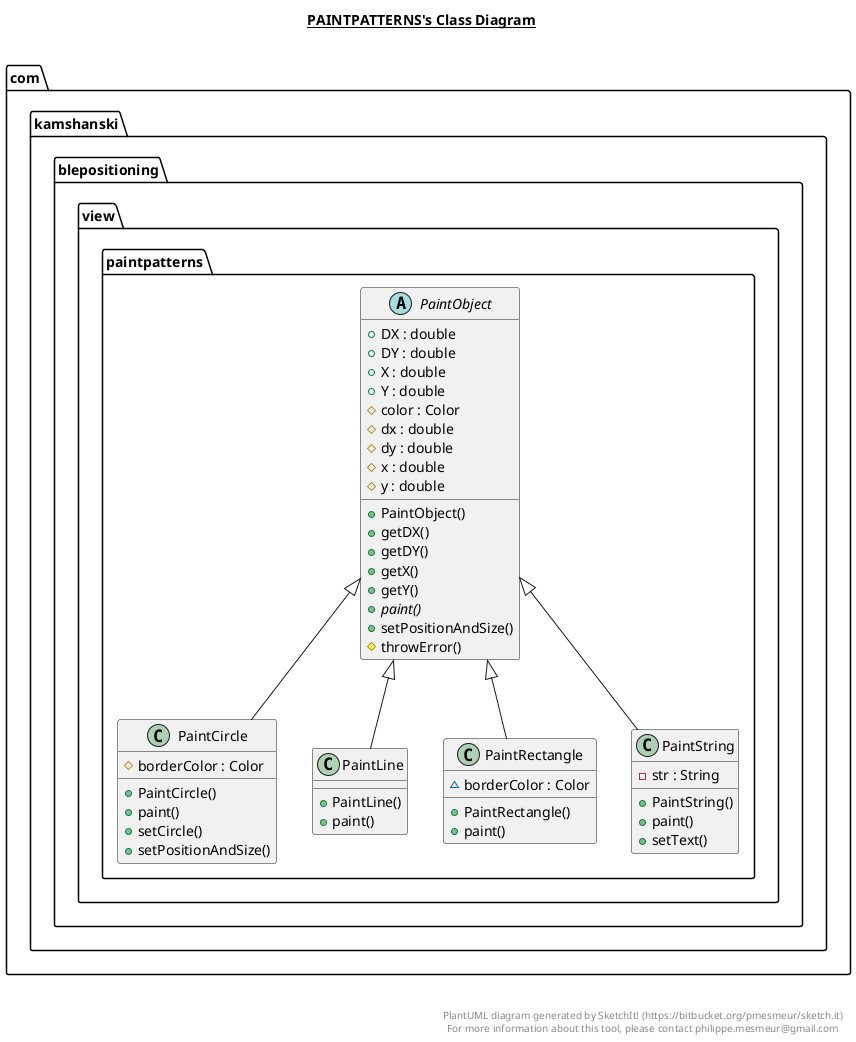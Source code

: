 @startuml

title __PAINTPATTERNS's Class Diagram__\n

  namespace com.kamshanski.blepositioning {
    namespace view {
      namespace paintpatterns {
        class com.kamshanski.blepositioning.view.paintpatterns.PaintCircle {
            # borderColor : Color
            + PaintCircle()
            + paint()
            + setCircle()
            + setPositionAndSize()
        }
      }
    }
  }
  

  namespace com.kamshanski.blepositioning {
    namespace view {
      namespace paintpatterns {
        class com.kamshanski.blepositioning.view.paintpatterns.PaintLine {
            + PaintLine()
            + paint()
        }
      }
    }
  }
  

  namespace com.kamshanski.blepositioning {
    namespace view {
      namespace paintpatterns {
        abstract class com.kamshanski.blepositioning.view.paintpatterns.PaintObject {
            + DX : double
            + DY : double
            + X : double
            + Y : double
            # color : Color
            # dx : double
            # dy : double
            # x : double
            # y : double
            + PaintObject()
            + getDX()
            + getDY()
            + getX()
            + getY()
            {abstract} + paint()
            + setPositionAndSize()
            # throwError()
        }
      }
    }
  }
  

  namespace com.kamshanski.blepositioning {
    namespace view {
      namespace paintpatterns {
        class com.kamshanski.blepositioning.view.paintpatterns.PaintRectangle {
            ~ borderColor : Color
            + PaintRectangle()
            + paint()
        }
      }
    }
  }
  

  namespace com.kamshanski.blepositioning {
    namespace view {
      namespace paintpatterns {
        class com.kamshanski.blepositioning.view.paintpatterns.PaintString {
            - str : String
            + PaintString()
            + paint()
            + setText()
        }
      }
    }
  }
  

  com.kamshanski.blepositioning.view.paintpatterns.PaintCircle -up-|> com.kamshanski.blepositioning.view.paintpatterns.PaintObject
  com.kamshanski.blepositioning.view.paintpatterns.PaintLine -up-|> com.kamshanski.blepositioning.view.paintpatterns.PaintObject
  com.kamshanski.blepositioning.view.paintpatterns.PaintRectangle -up-|> com.kamshanski.blepositioning.view.paintpatterns.PaintObject
  com.kamshanski.blepositioning.view.paintpatterns.PaintString -up-|> com.kamshanski.blepositioning.view.paintpatterns.PaintObject


right footer


PlantUML diagram generated by SketchIt! (https://bitbucket.org/pmesmeur/sketch.it)
For more information about this tool, please contact philippe.mesmeur@gmail.com
endfooter

@enduml
